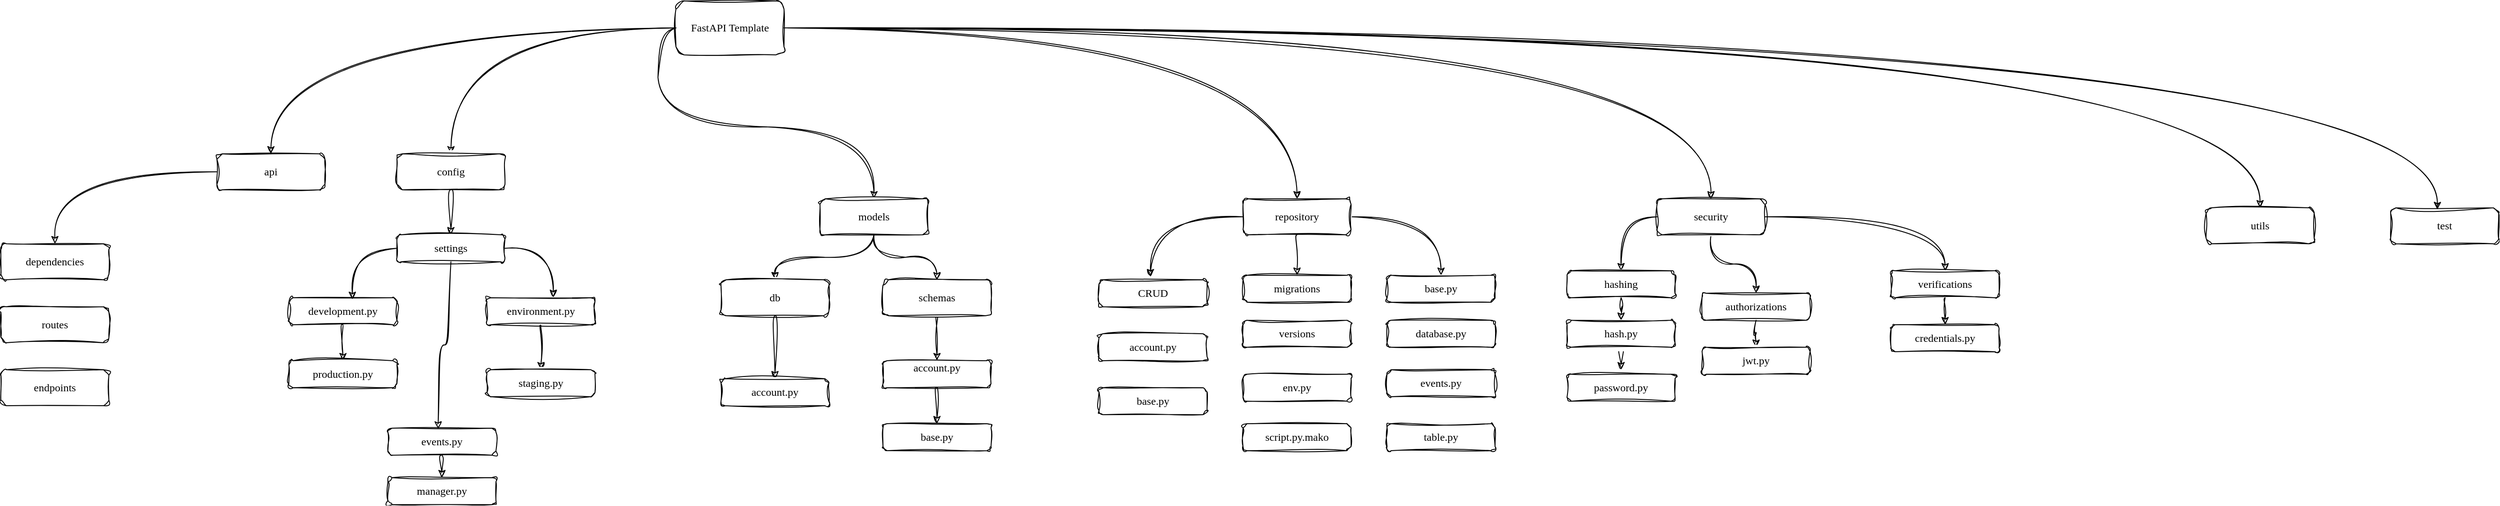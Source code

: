<mxfile version="24.8.6">
  <diagram name="Page-1" id="f9aT3NRPQyL79z5HSfeh">
    <mxGraphModel dx="1669" dy="467" grid="1" gridSize="10" guides="1" tooltips="1" connect="1" arrows="1" fold="1" page="1" pageScale="1" pageWidth="850" pageHeight="1100" math="0" shadow="0">
      <root>
        <mxCell id="0" />
        <mxCell id="1" parent="0" />
        <mxCell id="ZL18Etq0wwvmyiZqrOJ--9" style="edgeStyle=orthogonalEdgeStyle;rounded=0;orthogonalLoop=1;jettySize=auto;html=1;exitX=0;exitY=0.5;exitDx=0;exitDy=0;entryX=0.5;entryY=0;entryDx=0;entryDy=0;fontFamily=Comic Sans MS;fontSize=12;fontColor=default;curved=1;sketch=1;curveFitting=1;jiggle=2;flowAnimation=1;" edge="1" parent="1" source="ZL18Etq0wwvmyiZqrOJ--1" target="ZL18Etq0wwvmyiZqrOJ--2">
          <mxGeometry relative="1" as="geometry" />
        </mxCell>
        <mxCell id="ZL18Etq0wwvmyiZqrOJ--11" style="edgeStyle=orthogonalEdgeStyle;shape=connector;curved=1;rounded=0;sketch=1;jiggle=2;curveFitting=1;orthogonalLoop=1;jettySize=auto;html=1;exitX=0;exitY=0.5;exitDx=0;exitDy=0;entryX=0.5;entryY=0;entryDx=0;entryDy=0;strokeColor=default;align=center;verticalAlign=middle;fontFamily=Comic Sans MS;fontSize=12;fontColor=default;labelBackgroundColor=default;endArrow=classic;flowAnimation=1;" edge="1" parent="1" source="ZL18Etq0wwvmyiZqrOJ--1" target="ZL18Etq0wwvmyiZqrOJ--3">
          <mxGeometry relative="1" as="geometry" />
        </mxCell>
        <mxCell id="ZL18Etq0wwvmyiZqrOJ--12" style="edgeStyle=orthogonalEdgeStyle;shape=connector;curved=1;rounded=0;sketch=1;jiggle=2;curveFitting=1;orthogonalLoop=1;jettySize=auto;html=1;exitX=1;exitY=0.5;exitDx=0;exitDy=0;strokeColor=default;align=center;verticalAlign=middle;fontFamily=Comic Sans MS;fontSize=12;fontColor=default;labelBackgroundColor=default;endArrow=classic;flowAnimation=1;" edge="1" parent="1" source="ZL18Etq0wwvmyiZqrOJ--1" target="ZL18Etq0wwvmyiZqrOJ--6">
          <mxGeometry relative="1" as="geometry" />
        </mxCell>
        <mxCell id="ZL18Etq0wwvmyiZqrOJ--13" style="edgeStyle=orthogonalEdgeStyle;shape=connector;curved=1;rounded=0;sketch=1;jiggle=2;curveFitting=1;orthogonalLoop=1;jettySize=auto;html=1;exitX=1;exitY=0.5;exitDx=0;exitDy=0;entryX=0.5;entryY=0;entryDx=0;entryDy=0;strokeColor=default;align=center;verticalAlign=middle;fontFamily=Comic Sans MS;fontSize=12;fontColor=default;labelBackgroundColor=default;endArrow=classic;flowAnimation=1;" edge="1" parent="1" source="ZL18Etq0wwvmyiZqrOJ--1" target="ZL18Etq0wwvmyiZqrOJ--5">
          <mxGeometry relative="1" as="geometry" />
        </mxCell>
        <mxCell id="ZL18Etq0wwvmyiZqrOJ--14" style="edgeStyle=orthogonalEdgeStyle;shape=connector;curved=1;rounded=0;sketch=1;jiggle=2;curveFitting=1;orthogonalLoop=1;jettySize=auto;html=1;exitX=0;exitY=0.5;exitDx=0;exitDy=0;entryX=0.5;entryY=0;entryDx=0;entryDy=0;strokeColor=default;align=center;verticalAlign=middle;fontFamily=Comic Sans MS;fontSize=12;fontColor=default;labelBackgroundColor=default;endArrow=classic;flowAnimation=1;" edge="1" parent="1" source="ZL18Etq0wwvmyiZqrOJ--1" target="ZL18Etq0wwvmyiZqrOJ--4">
          <mxGeometry relative="1" as="geometry" />
        </mxCell>
        <mxCell id="ZL18Etq0wwvmyiZqrOJ--15" style="edgeStyle=orthogonalEdgeStyle;shape=connector;curved=1;rounded=0;sketch=1;jiggle=2;curveFitting=1;orthogonalLoop=1;jettySize=auto;html=1;exitX=1;exitY=0.5;exitDx=0;exitDy=0;entryX=0.5;entryY=0;entryDx=0;entryDy=0;strokeColor=default;align=center;verticalAlign=middle;fontFamily=Comic Sans MS;fontSize=12;fontColor=default;labelBackgroundColor=default;endArrow=classic;flowAnimation=1;" edge="1" parent="1" source="ZL18Etq0wwvmyiZqrOJ--1" target="ZL18Etq0wwvmyiZqrOJ--7">
          <mxGeometry relative="1" as="geometry" />
        </mxCell>
        <mxCell id="ZL18Etq0wwvmyiZqrOJ--1" value="FastAPI Template" style="rounded=1;whiteSpace=wrap;html=1;sketch=1;curveFitting=1;jiggle=2;fontFamily=Comic Sans MS;" vertex="1" parent="1">
          <mxGeometry x="530" y="60" width="120" height="60" as="geometry" />
        </mxCell>
        <mxCell id="ZL18Etq0wwvmyiZqrOJ--18" value="" style="edgeStyle=orthogonalEdgeStyle;shape=connector;curved=1;rounded=0;sketch=1;jiggle=2;curveFitting=1;orthogonalLoop=1;jettySize=auto;html=1;strokeColor=default;align=center;verticalAlign=middle;fontFamily=Comic Sans MS;fontSize=12;fontColor=default;labelBackgroundColor=default;endArrow=classic;flowAnimation=1;" edge="1" parent="1" source="ZL18Etq0wwvmyiZqrOJ--2" target="ZL18Etq0wwvmyiZqrOJ--17">
          <mxGeometry relative="1" as="geometry" />
        </mxCell>
        <mxCell id="ZL18Etq0wwvmyiZqrOJ--2" value="api" style="rounded=1;whiteSpace=wrap;html=1;sketch=1;jiggle=2;curveFitting=1;strokeColor=default;align=center;verticalAlign=middle;fontFamily=Comic Sans MS;fontSize=12;fontColor=default;fillColor=default;" vertex="1" parent="1">
          <mxGeometry x="20" y="230" width="120" height="40" as="geometry" />
        </mxCell>
        <mxCell id="ZL18Etq0wwvmyiZqrOJ--22" value="" style="edgeStyle=orthogonalEdgeStyle;shape=connector;curved=1;rounded=0;sketch=1;jiggle=2;curveFitting=1;orthogonalLoop=1;jettySize=auto;html=1;strokeColor=default;align=center;verticalAlign=middle;fontFamily=Comic Sans MS;fontSize=12;fontColor=default;labelBackgroundColor=default;endArrow=classic;flowAnimation=1;" edge="1" parent="1" source="ZL18Etq0wwvmyiZqrOJ--3" target="ZL18Etq0wwvmyiZqrOJ--21">
          <mxGeometry relative="1" as="geometry" />
        </mxCell>
        <mxCell id="ZL18Etq0wwvmyiZqrOJ--3" value="config" style="rounded=1;whiteSpace=wrap;html=1;sketch=1;jiggle=2;curveFitting=1;strokeColor=default;align=center;verticalAlign=middle;fontFamily=Comic Sans MS;fontSize=12;fontColor=default;fillColor=default;" vertex="1" parent="1">
          <mxGeometry x="220" y="230" width="120" height="40" as="geometry" />
        </mxCell>
        <mxCell id="ZL18Etq0wwvmyiZqrOJ--38" value="" style="edgeStyle=orthogonalEdgeStyle;shape=connector;curved=1;rounded=0;sketch=1;jiggle=2;curveFitting=1;orthogonalLoop=1;jettySize=auto;html=1;strokeColor=default;align=center;verticalAlign=middle;fontFamily=Comic Sans MS;fontSize=12;fontColor=default;labelBackgroundColor=default;endArrow=classic;flowAnimation=1;" edge="1" parent="1" source="ZL18Etq0wwvmyiZqrOJ--4" target="ZL18Etq0wwvmyiZqrOJ--37">
          <mxGeometry relative="1" as="geometry" />
        </mxCell>
        <mxCell id="ZL18Etq0wwvmyiZqrOJ--40" style="edgeStyle=orthogonalEdgeStyle;shape=connector;curved=1;rounded=0;sketch=1;jiggle=2;curveFitting=1;orthogonalLoop=1;jettySize=auto;html=1;exitX=0.5;exitY=1;exitDx=0;exitDy=0;strokeColor=default;align=center;verticalAlign=middle;fontFamily=Comic Sans MS;fontSize=12;fontColor=default;labelBackgroundColor=default;endArrow=classic;flowAnimation=1;" edge="1" parent="1" source="ZL18Etq0wwvmyiZqrOJ--4" target="ZL18Etq0wwvmyiZqrOJ--39">
          <mxGeometry relative="1" as="geometry" />
        </mxCell>
        <mxCell id="ZL18Etq0wwvmyiZqrOJ--4" value="models" style="rounded=1;whiteSpace=wrap;html=1;sketch=1;jiggle=2;curveFitting=1;strokeColor=default;align=center;verticalAlign=middle;fontFamily=Comic Sans MS;fontSize=12;fontColor=default;fillColor=default;" vertex="1" parent="1">
          <mxGeometry x="690" y="280" width="120" height="40" as="geometry" />
        </mxCell>
        <mxCell id="ZL18Etq0wwvmyiZqrOJ--55" style="edgeStyle=orthogonalEdgeStyle;shape=connector;curved=1;rounded=0;sketch=1;jiggle=2;curveFitting=1;orthogonalLoop=1;jettySize=auto;html=1;exitX=0.5;exitY=1;exitDx=0;exitDy=0;entryX=0.5;entryY=0;entryDx=0;entryDy=0;strokeColor=default;align=center;verticalAlign=middle;fontFamily=Comic Sans MS;fontSize=12;fontColor=default;labelBackgroundColor=default;endArrow=classic;flowAnimation=1;" edge="1" parent="1" source="ZL18Etq0wwvmyiZqrOJ--5" target="ZL18Etq0wwvmyiZqrOJ--48">
          <mxGeometry relative="1" as="geometry" />
        </mxCell>
        <mxCell id="ZL18Etq0wwvmyiZqrOJ--60" style="edgeStyle=orthogonalEdgeStyle;shape=connector;curved=1;rounded=0;sketch=1;jiggle=2;curveFitting=1;orthogonalLoop=1;jettySize=auto;html=1;exitX=1;exitY=0.5;exitDx=0;exitDy=0;entryX=0.5;entryY=0;entryDx=0;entryDy=0;strokeColor=default;align=center;verticalAlign=middle;fontFamily=Comic Sans MS;fontSize=12;fontColor=default;labelBackgroundColor=default;endArrow=classic;flowAnimation=1;" edge="1" parent="1" source="ZL18Etq0wwvmyiZqrOJ--5" target="ZL18Etq0wwvmyiZqrOJ--56">
          <mxGeometry relative="1" as="geometry" />
        </mxCell>
        <mxCell id="ZL18Etq0wwvmyiZqrOJ--5" value="repository" style="rounded=1;whiteSpace=wrap;html=1;sketch=1;jiggle=2;curveFitting=1;strokeColor=default;align=center;verticalAlign=middle;fontFamily=Comic Sans MS;fontSize=12;fontColor=default;fillColor=default;" vertex="1" parent="1">
          <mxGeometry x="1160" y="280" width="120" height="40" as="geometry" />
        </mxCell>
        <mxCell id="ZL18Etq0wwvmyiZqrOJ--68" style="edgeStyle=orthogonalEdgeStyle;shape=connector;curved=1;rounded=0;sketch=1;jiggle=2;curveFitting=1;orthogonalLoop=1;jettySize=auto;html=1;exitX=0;exitY=0.5;exitDx=0;exitDy=0;entryX=0.5;entryY=0;entryDx=0;entryDy=0;strokeColor=default;align=center;verticalAlign=middle;fontFamily=Comic Sans MS;fontSize=12;fontColor=default;labelBackgroundColor=default;endArrow=classic;flowAnimation=1;" edge="1" parent="1" source="ZL18Etq0wwvmyiZqrOJ--6" target="ZL18Etq0wwvmyiZqrOJ--61">
          <mxGeometry relative="1" as="geometry" />
        </mxCell>
        <mxCell id="ZL18Etq0wwvmyiZqrOJ--71" style="edgeStyle=orthogonalEdgeStyle;shape=connector;curved=1;rounded=0;sketch=1;jiggle=2;curveFitting=1;orthogonalLoop=1;jettySize=auto;html=1;entryX=0.5;entryY=0;entryDx=0;entryDy=0;strokeColor=default;align=center;verticalAlign=middle;fontFamily=Comic Sans MS;fontSize=12;fontColor=default;labelBackgroundColor=default;endArrow=classic;flowAnimation=1;" edge="1" parent="1" source="ZL18Etq0wwvmyiZqrOJ--6" target="ZL18Etq0wwvmyiZqrOJ--63">
          <mxGeometry relative="1" as="geometry" />
        </mxCell>
        <mxCell id="ZL18Etq0wwvmyiZqrOJ--72" style="edgeStyle=orthogonalEdgeStyle;shape=connector;curved=1;rounded=0;sketch=1;jiggle=2;curveFitting=1;orthogonalLoop=1;jettySize=auto;html=1;exitX=1;exitY=0.5;exitDx=0;exitDy=0;strokeColor=default;align=center;verticalAlign=middle;fontFamily=Comic Sans MS;fontSize=12;fontColor=default;labelBackgroundColor=default;endArrow=classic;flowAnimation=1;" edge="1" parent="1" source="ZL18Etq0wwvmyiZqrOJ--6" target="ZL18Etq0wwvmyiZqrOJ--64">
          <mxGeometry relative="1" as="geometry" />
        </mxCell>
        <mxCell id="ZL18Etq0wwvmyiZqrOJ--6" value="security" style="rounded=1;whiteSpace=wrap;html=1;sketch=1;jiggle=2;curveFitting=1;strokeColor=default;align=center;verticalAlign=middle;fontFamily=Comic Sans MS;fontSize=12;fontColor=default;fillColor=default;" vertex="1" parent="1">
          <mxGeometry x="1620" y="280" width="120" height="40" as="geometry" />
        </mxCell>
        <mxCell id="ZL18Etq0wwvmyiZqrOJ--7" value="utils" style="rounded=1;whiteSpace=wrap;html=1;sketch=1;jiggle=2;curveFitting=1;strokeColor=default;align=center;verticalAlign=middle;fontFamily=Comic Sans MS;fontSize=12;fontColor=default;fillColor=default;" vertex="1" parent="1">
          <mxGeometry x="2230" y="290" width="120" height="40" as="geometry" />
        </mxCell>
        <mxCell id="ZL18Etq0wwvmyiZqrOJ--8" value="test" style="rounded=1;whiteSpace=wrap;html=1;sketch=1;jiggle=2;curveFitting=1;strokeColor=default;align=center;verticalAlign=middle;fontFamily=Comic Sans MS;fontSize=12;fontColor=default;fillColor=default;" vertex="1" parent="1">
          <mxGeometry x="2435" y="290" width="120" height="40" as="geometry" />
        </mxCell>
        <mxCell id="ZL18Etq0wwvmyiZqrOJ--16" style="edgeStyle=orthogonalEdgeStyle;shape=connector;curved=1;rounded=0;sketch=1;jiggle=2;curveFitting=1;orthogonalLoop=1;jettySize=auto;html=1;exitX=1;exitY=0.5;exitDx=0;exitDy=0;entryX=0.433;entryY=0.05;entryDx=0;entryDy=0;entryPerimeter=0;strokeColor=default;align=center;verticalAlign=middle;fontFamily=Comic Sans MS;fontSize=12;fontColor=default;labelBackgroundColor=default;endArrow=classic;flowAnimation=1;" edge="1" parent="1" source="ZL18Etq0wwvmyiZqrOJ--1" target="ZL18Etq0wwvmyiZqrOJ--8">
          <mxGeometry relative="1" as="geometry" />
        </mxCell>
        <mxCell id="ZL18Etq0wwvmyiZqrOJ--17" value="dependencies" style="whiteSpace=wrap;html=1;fontFamily=Comic Sans MS;rounded=1;sketch=1;jiggle=2;curveFitting=1;" vertex="1" parent="1">
          <mxGeometry x="-220" y="330" width="120" height="40" as="geometry" />
        </mxCell>
        <mxCell id="ZL18Etq0wwvmyiZqrOJ--19" value="routes" style="whiteSpace=wrap;html=1;fontFamily=Comic Sans MS;rounded=1;sketch=1;jiggle=2;curveFitting=1;" vertex="1" parent="1">
          <mxGeometry x="-220" y="400" width="120" height="40" as="geometry" />
        </mxCell>
        <mxCell id="ZL18Etq0wwvmyiZqrOJ--20" value="endpoints" style="whiteSpace=wrap;html=1;fontFamily=Comic Sans MS;rounded=1;sketch=1;jiggle=2;curveFitting=1;" vertex="1" parent="1">
          <mxGeometry x="-220" y="470" width="120" height="40" as="geometry" />
        </mxCell>
        <mxCell id="ZL18Etq0wwvmyiZqrOJ--21" value="settings" style="whiteSpace=wrap;html=1;fontFamily=Comic Sans MS;rounded=1;sketch=1;jiggle=2;curveFitting=1;" vertex="1" parent="1">
          <mxGeometry x="220" y="320" width="120" height="30" as="geometry" />
        </mxCell>
        <mxCell id="ZL18Etq0wwvmyiZqrOJ--34" style="edgeStyle=orthogonalEdgeStyle;shape=connector;curved=1;rounded=0;sketch=1;jiggle=2;curveFitting=1;orthogonalLoop=1;jettySize=auto;html=1;exitX=0.5;exitY=1;exitDx=0;exitDy=0;entryX=0.5;entryY=0;entryDx=0;entryDy=0;strokeColor=default;align=center;verticalAlign=middle;fontFamily=Comic Sans MS;fontSize=12;fontColor=default;labelBackgroundColor=default;endArrow=classic;flowAnimation=1;" edge="1" parent="1" source="ZL18Etq0wwvmyiZqrOJ--23" target="ZL18Etq0wwvmyiZqrOJ--28">
          <mxGeometry relative="1" as="geometry" />
        </mxCell>
        <mxCell id="ZL18Etq0wwvmyiZqrOJ--23" value="environment.py" style="whiteSpace=wrap;html=1;fontFamily=Comic Sans MS;rounded=1;sketch=1;jiggle=2;curveFitting=1;" vertex="1" parent="1">
          <mxGeometry x="320" y="390" width="120" height="30" as="geometry" />
        </mxCell>
        <mxCell id="ZL18Etq0wwvmyiZqrOJ--33" style="edgeStyle=orthogonalEdgeStyle;shape=connector;curved=1;rounded=0;sketch=1;jiggle=2;curveFitting=1;orthogonalLoop=1;jettySize=auto;html=1;exitX=0.5;exitY=1;exitDx=0;exitDy=0;strokeColor=default;align=center;verticalAlign=middle;fontFamily=Comic Sans MS;fontSize=12;fontColor=default;labelBackgroundColor=default;endArrow=classic;flowAnimation=1;" edge="1" parent="1" source="ZL18Etq0wwvmyiZqrOJ--24" target="ZL18Etq0wwvmyiZqrOJ--25">
          <mxGeometry relative="1" as="geometry" />
        </mxCell>
        <mxCell id="ZL18Etq0wwvmyiZqrOJ--24" value="development.py" style="whiteSpace=wrap;html=1;fontFamily=Comic Sans MS;rounded=1;sketch=1;jiggle=2;curveFitting=1;" vertex="1" parent="1">
          <mxGeometry x="100" y="390" width="120" height="30" as="geometry" />
        </mxCell>
        <mxCell id="ZL18Etq0wwvmyiZqrOJ--25" value="production.py" style="whiteSpace=wrap;html=1;fontFamily=Comic Sans MS;rounded=1;sketch=1;jiggle=2;curveFitting=1;" vertex="1" parent="1">
          <mxGeometry x="100" y="460" width="120" height="30" as="geometry" />
        </mxCell>
        <mxCell id="ZL18Etq0wwvmyiZqrOJ--28" value="staging.py" style="whiteSpace=wrap;html=1;fontFamily=Comic Sans MS;rounded=1;sketch=1;jiggle=2;curveFitting=1;" vertex="1" parent="1">
          <mxGeometry x="320" y="470" width="120" height="30" as="geometry" />
        </mxCell>
        <mxCell id="ZL18Etq0wwvmyiZqrOJ--29" value="manager.py" style="whiteSpace=wrap;html=1;fontFamily=Comic Sans MS;rounded=1;sketch=1;jiggle=2;curveFitting=1;" vertex="1" parent="1">
          <mxGeometry x="210" y="590" width="120" height="30" as="geometry" />
        </mxCell>
        <mxCell id="ZL18Etq0wwvmyiZqrOJ--36" style="edgeStyle=orthogonalEdgeStyle;shape=connector;curved=1;rounded=0;sketch=1;jiggle=2;curveFitting=1;orthogonalLoop=1;jettySize=auto;html=1;exitX=0.5;exitY=1;exitDx=0;exitDy=0;entryX=0.5;entryY=0;entryDx=0;entryDy=0;strokeColor=default;align=center;verticalAlign=middle;fontFamily=Comic Sans MS;fontSize=12;fontColor=default;labelBackgroundColor=default;endArrow=classic;flowAnimation=1;" edge="1" parent="1" source="ZL18Etq0wwvmyiZqrOJ--30" target="ZL18Etq0wwvmyiZqrOJ--29">
          <mxGeometry relative="1" as="geometry" />
        </mxCell>
        <mxCell id="ZL18Etq0wwvmyiZqrOJ--30" value="events.py" style="whiteSpace=wrap;html=1;fontFamily=Comic Sans MS;rounded=1;sketch=1;jiggle=2;curveFitting=1;" vertex="1" parent="1">
          <mxGeometry x="210" y="535" width="120" height="30" as="geometry" />
        </mxCell>
        <mxCell id="ZL18Etq0wwvmyiZqrOJ--31" style="edgeStyle=orthogonalEdgeStyle;shape=connector;curved=1;rounded=0;sketch=1;jiggle=2;curveFitting=1;orthogonalLoop=1;jettySize=auto;html=1;exitX=0;exitY=0.5;exitDx=0;exitDy=0;entryX=0.587;entryY=0.062;entryDx=0;entryDy=0;entryPerimeter=0;strokeColor=default;align=center;verticalAlign=middle;fontFamily=Comic Sans MS;fontSize=12;fontColor=default;labelBackgroundColor=default;endArrow=classic;flowAnimation=1;" edge="1" parent="1" source="ZL18Etq0wwvmyiZqrOJ--21" target="ZL18Etq0wwvmyiZqrOJ--24">
          <mxGeometry relative="1" as="geometry" />
        </mxCell>
        <mxCell id="ZL18Etq0wwvmyiZqrOJ--32" style="edgeStyle=orthogonalEdgeStyle;shape=connector;curved=1;rounded=0;sketch=1;jiggle=2;curveFitting=1;orthogonalLoop=1;jettySize=auto;html=1;exitX=1;exitY=0.5;exitDx=0;exitDy=0;strokeColor=default;align=center;verticalAlign=middle;fontFamily=Comic Sans MS;fontSize=12;fontColor=default;labelBackgroundColor=default;endArrow=classic;flowAnimation=1;entryX=0.615;entryY=-0.014;entryDx=0;entryDy=0;entryPerimeter=0;" edge="1" parent="1" source="ZL18Etq0wwvmyiZqrOJ--21" target="ZL18Etq0wwvmyiZqrOJ--23">
          <mxGeometry relative="1" as="geometry">
            <mxPoint x="390" y="390" as="targetPoint" />
          </mxGeometry>
        </mxCell>
        <mxCell id="ZL18Etq0wwvmyiZqrOJ--35" style="edgeStyle=orthogonalEdgeStyle;shape=connector;curved=1;rounded=0;sketch=1;jiggle=2;curveFitting=1;orthogonalLoop=1;jettySize=auto;html=1;entryX=0.465;entryY=0.029;entryDx=0;entryDy=0;entryPerimeter=0;strokeColor=default;align=center;verticalAlign=middle;fontFamily=Comic Sans MS;fontSize=12;fontColor=default;labelBackgroundColor=default;endArrow=classic;flowAnimation=1;" edge="1" parent="1" source="ZL18Etq0wwvmyiZqrOJ--21" target="ZL18Etq0wwvmyiZqrOJ--30">
          <mxGeometry relative="1" as="geometry" />
        </mxCell>
        <mxCell id="ZL18Etq0wwvmyiZqrOJ--42" value="" style="edgeStyle=orthogonalEdgeStyle;shape=connector;curved=1;rounded=0;sketch=1;jiggle=2;curveFitting=1;orthogonalLoop=1;jettySize=auto;html=1;strokeColor=default;align=center;verticalAlign=middle;fontFamily=Comic Sans MS;fontSize=12;fontColor=default;labelBackgroundColor=default;endArrow=classic;flowAnimation=1;" edge="1" parent="1" source="ZL18Etq0wwvmyiZqrOJ--37" target="ZL18Etq0wwvmyiZqrOJ--41">
          <mxGeometry relative="1" as="geometry" />
        </mxCell>
        <mxCell id="ZL18Etq0wwvmyiZqrOJ--37" value="db" style="whiteSpace=wrap;html=1;fontFamily=Comic Sans MS;rounded=1;sketch=1;jiggle=2;curveFitting=1;" vertex="1" parent="1">
          <mxGeometry x="580" y="370" width="120" height="40" as="geometry" />
        </mxCell>
        <mxCell id="ZL18Etq0wwvmyiZqrOJ--46" style="edgeStyle=orthogonalEdgeStyle;shape=connector;curved=1;rounded=0;sketch=1;jiggle=2;curveFitting=1;orthogonalLoop=1;jettySize=auto;html=1;entryX=0.5;entryY=0;entryDx=0;entryDy=0;strokeColor=default;align=center;verticalAlign=middle;fontFamily=Comic Sans MS;fontSize=12;fontColor=default;labelBackgroundColor=default;endArrow=classic;flowAnimation=1;" edge="1" parent="1" source="ZL18Etq0wwvmyiZqrOJ--39" target="ZL18Etq0wwvmyiZqrOJ--45">
          <mxGeometry relative="1" as="geometry" />
        </mxCell>
        <mxCell id="ZL18Etq0wwvmyiZqrOJ--39" value="schemas" style="whiteSpace=wrap;html=1;fontFamily=Comic Sans MS;rounded=1;sketch=1;jiggle=2;curveFitting=1;" vertex="1" parent="1">
          <mxGeometry x="760" y="370" width="120" height="40" as="geometry" />
        </mxCell>
        <mxCell id="ZL18Etq0wwvmyiZqrOJ--41" value="account.py" style="whiteSpace=wrap;html=1;fontFamily=Comic Sans MS;rounded=1;sketch=1;jiggle=2;curveFitting=1;" vertex="1" parent="1">
          <mxGeometry x="580" y="480" width="120" height="30" as="geometry" />
        </mxCell>
        <mxCell id="ZL18Etq0wwvmyiZqrOJ--43" value="CRUD" style="whiteSpace=wrap;html=1;fontFamily=Comic Sans MS;rounded=1;sketch=1;jiggle=2;curveFitting=1;" vertex="1" parent="1">
          <mxGeometry x="1000" y="370" width="120" height="30" as="geometry" />
        </mxCell>
        <mxCell id="ZL18Etq0wwvmyiZqrOJ--44" value="base.py" style="whiteSpace=wrap;html=1;fontFamily=Comic Sans MS;rounded=1;sketch=1;jiggle=2;curveFitting=1;" vertex="1" parent="1">
          <mxGeometry x="760" y="530" width="120" height="30" as="geometry" />
        </mxCell>
        <mxCell id="ZL18Etq0wwvmyiZqrOJ--47" style="edgeStyle=orthogonalEdgeStyle;shape=connector;curved=1;rounded=0;sketch=1;jiggle=2;curveFitting=1;orthogonalLoop=1;jettySize=auto;html=1;exitX=0.5;exitY=1;exitDx=0;exitDy=0;entryX=0.5;entryY=0;entryDx=0;entryDy=0;strokeColor=default;align=center;verticalAlign=middle;fontFamily=Comic Sans MS;fontSize=12;fontColor=default;labelBackgroundColor=default;endArrow=classic;flowAnimation=1;" edge="1" parent="1" source="ZL18Etq0wwvmyiZqrOJ--45" target="ZL18Etq0wwvmyiZqrOJ--44">
          <mxGeometry relative="1" as="geometry" />
        </mxCell>
        <mxCell id="ZL18Etq0wwvmyiZqrOJ--45" value="account.py&lt;div&gt;&lt;br&gt;&lt;/div&gt;" style="whiteSpace=wrap;html=1;fontFamily=Comic Sans MS;rounded=1;sketch=1;jiggle=2;curveFitting=1;" vertex="1" parent="1">
          <mxGeometry x="760" y="460" width="120" height="30" as="geometry" />
        </mxCell>
        <mxCell id="ZL18Etq0wwvmyiZqrOJ--48" value="migrations" style="whiteSpace=wrap;html=1;fontFamily=Comic Sans MS;rounded=1;sketch=1;jiggle=2;curveFitting=1;" vertex="1" parent="1">
          <mxGeometry x="1160" y="365" width="120" height="30" as="geometry" />
        </mxCell>
        <mxCell id="ZL18Etq0wwvmyiZqrOJ--49" value="account.py" style="whiteSpace=wrap;html=1;fontFamily=Comic Sans MS;rounded=1;sketch=1;jiggle=2;curveFitting=1;" vertex="1" parent="1">
          <mxGeometry x="1000" y="430" width="120" height="30" as="geometry" />
        </mxCell>
        <mxCell id="ZL18Etq0wwvmyiZqrOJ--50" value="base.py" style="whiteSpace=wrap;html=1;fontFamily=Comic Sans MS;rounded=1;sketch=1;jiggle=2;curveFitting=1;" vertex="1" parent="1">
          <mxGeometry x="1000" y="490" width="120" height="30" as="geometry" />
        </mxCell>
        <mxCell id="ZL18Etq0wwvmyiZqrOJ--51" value="env.py" style="whiteSpace=wrap;html=1;fontFamily=Comic Sans MS;rounded=1;sketch=1;jiggle=2;curveFitting=1;" vertex="1" parent="1">
          <mxGeometry x="1160" y="475" width="120" height="30" as="geometry" />
        </mxCell>
        <mxCell id="ZL18Etq0wwvmyiZqrOJ--52" value="versions" style="whiteSpace=wrap;html=1;fontFamily=Comic Sans MS;rounded=1;sketch=1;jiggle=2;curveFitting=1;" vertex="1" parent="1">
          <mxGeometry x="1160" y="415" width="120" height="30" as="geometry" />
        </mxCell>
        <mxCell id="ZL18Etq0wwvmyiZqrOJ--53" value="script.py.mako" style="whiteSpace=wrap;html=1;fontFamily=Comic Sans MS;rounded=1;sketch=1;jiggle=2;curveFitting=1;" vertex="1" parent="1">
          <mxGeometry x="1160" y="530" width="120" height="30" as="geometry" />
        </mxCell>
        <mxCell id="ZL18Etq0wwvmyiZqrOJ--54" style="edgeStyle=orthogonalEdgeStyle;shape=connector;curved=1;rounded=0;sketch=1;jiggle=2;curveFitting=1;orthogonalLoop=1;jettySize=auto;html=1;exitX=0;exitY=0.5;exitDx=0;exitDy=0;entryX=0.477;entryY=-0.11;entryDx=0;entryDy=0;entryPerimeter=0;strokeColor=default;align=center;verticalAlign=middle;fontFamily=Comic Sans MS;fontSize=12;fontColor=default;labelBackgroundColor=default;endArrow=classic;flowAnimation=1;" edge="1" parent="1" source="ZL18Etq0wwvmyiZqrOJ--5" target="ZL18Etq0wwvmyiZqrOJ--43">
          <mxGeometry relative="1" as="geometry" />
        </mxCell>
        <mxCell id="ZL18Etq0wwvmyiZqrOJ--56" value="base.py" style="whiteSpace=wrap;html=1;fontFamily=Comic Sans MS;rounded=1;sketch=1;jiggle=2;curveFitting=1;" vertex="1" parent="1">
          <mxGeometry x="1320" y="365" width="120" height="30" as="geometry" />
        </mxCell>
        <mxCell id="ZL18Etq0wwvmyiZqrOJ--57" value="events.py" style="whiteSpace=wrap;html=1;fontFamily=Comic Sans MS;rounded=1;sketch=1;jiggle=2;curveFitting=1;" vertex="1" parent="1">
          <mxGeometry x="1320" y="470" width="120" height="30" as="geometry" />
        </mxCell>
        <mxCell id="ZL18Etq0wwvmyiZqrOJ--58" value="database.py" style="whiteSpace=wrap;html=1;fontFamily=Comic Sans MS;rounded=1;sketch=1;jiggle=2;curveFitting=1;" vertex="1" parent="1">
          <mxGeometry x="1320" y="415" width="120" height="30" as="geometry" />
        </mxCell>
        <mxCell id="ZL18Etq0wwvmyiZqrOJ--59" value="table.py" style="whiteSpace=wrap;html=1;fontFamily=Comic Sans MS;rounded=1;sketch=1;jiggle=2;curveFitting=1;" vertex="1" parent="1">
          <mxGeometry x="1320" y="530" width="120" height="30" as="geometry" />
        </mxCell>
        <mxCell id="ZL18Etq0wwvmyiZqrOJ--69" style="edgeStyle=orthogonalEdgeStyle;shape=connector;curved=1;rounded=0;sketch=1;jiggle=2;curveFitting=1;orthogonalLoop=1;jettySize=auto;html=1;exitX=0.5;exitY=1;exitDx=0;exitDy=0;strokeColor=default;align=center;verticalAlign=middle;fontFamily=Comic Sans MS;fontSize=12;fontColor=default;labelBackgroundColor=default;endArrow=classic;flowAnimation=1;" edge="1" parent="1" source="ZL18Etq0wwvmyiZqrOJ--61" target="ZL18Etq0wwvmyiZqrOJ--62">
          <mxGeometry relative="1" as="geometry" />
        </mxCell>
        <mxCell id="ZL18Etq0wwvmyiZqrOJ--61" value="hashing" style="whiteSpace=wrap;html=1;fontFamily=Comic Sans MS;rounded=1;sketch=1;jiggle=2;curveFitting=1;" vertex="1" parent="1">
          <mxGeometry x="1520" y="360" width="120" height="30" as="geometry" />
        </mxCell>
        <mxCell id="ZL18Etq0wwvmyiZqrOJ--75" style="edgeStyle=orthogonalEdgeStyle;shape=connector;curved=1;rounded=0;sketch=1;jiggle=2;curveFitting=1;orthogonalLoop=1;jettySize=auto;html=1;exitX=0.5;exitY=1;exitDx=0;exitDy=0;strokeColor=default;align=center;verticalAlign=middle;fontFamily=Comic Sans MS;fontSize=12;fontColor=default;labelBackgroundColor=default;endArrow=classic;flowAnimation=1;" edge="1" parent="1" source="ZL18Etq0wwvmyiZqrOJ--62">
          <mxGeometry relative="1" as="geometry">
            <mxPoint x="1580.143" y="470" as="targetPoint" />
          </mxGeometry>
        </mxCell>
        <mxCell id="ZL18Etq0wwvmyiZqrOJ--62" value="hash.py" style="whiteSpace=wrap;html=1;fontFamily=Comic Sans MS;rounded=1;sketch=1;jiggle=2;curveFitting=1;" vertex="1" parent="1">
          <mxGeometry x="1520" y="415" width="120" height="30" as="geometry" />
        </mxCell>
        <mxCell id="ZL18Etq0wwvmyiZqrOJ--74" style="edgeStyle=orthogonalEdgeStyle;shape=connector;curved=1;rounded=0;sketch=1;jiggle=2;curveFitting=1;orthogonalLoop=1;jettySize=auto;html=1;entryX=0.5;entryY=0;entryDx=0;entryDy=0;strokeColor=default;align=center;verticalAlign=middle;fontFamily=Comic Sans MS;fontSize=12;fontColor=default;labelBackgroundColor=default;endArrow=classic;flowAnimation=1;" edge="1" parent="1" source="ZL18Etq0wwvmyiZqrOJ--63" target="ZL18Etq0wwvmyiZqrOJ--66">
          <mxGeometry relative="1" as="geometry" />
        </mxCell>
        <mxCell id="ZL18Etq0wwvmyiZqrOJ--63" value="authorizations" style="whiteSpace=wrap;html=1;fontFamily=Comic Sans MS;rounded=1;sketch=1;jiggle=2;curveFitting=1;" vertex="1" parent="1">
          <mxGeometry x="1670" y="385" width="120" height="30" as="geometry" />
        </mxCell>
        <mxCell id="ZL18Etq0wwvmyiZqrOJ--73" style="edgeStyle=orthogonalEdgeStyle;shape=connector;curved=1;rounded=0;sketch=1;jiggle=2;curveFitting=1;orthogonalLoop=1;jettySize=auto;html=1;exitX=0.5;exitY=1;exitDx=0;exitDy=0;entryX=0.5;entryY=0;entryDx=0;entryDy=0;strokeColor=default;align=center;verticalAlign=middle;fontFamily=Comic Sans MS;fontSize=12;fontColor=default;labelBackgroundColor=default;endArrow=classic;flowAnimation=1;" edge="1" parent="1" source="ZL18Etq0wwvmyiZqrOJ--64" target="ZL18Etq0wwvmyiZqrOJ--67">
          <mxGeometry relative="1" as="geometry" />
        </mxCell>
        <mxCell id="ZL18Etq0wwvmyiZqrOJ--64" value="verifications" style="whiteSpace=wrap;html=1;fontFamily=Comic Sans MS;rounded=1;sketch=1;jiggle=2;curveFitting=1;" vertex="1" parent="1">
          <mxGeometry x="1880" y="360" width="120" height="30" as="geometry" />
        </mxCell>
        <mxCell id="ZL18Etq0wwvmyiZqrOJ--65" value="password.py" style="whiteSpace=wrap;html=1;fontFamily=Comic Sans MS;rounded=1;sketch=1;jiggle=2;curveFitting=1;" vertex="1" parent="1">
          <mxGeometry x="1520" y="475" width="120" height="30" as="geometry" />
        </mxCell>
        <mxCell id="ZL18Etq0wwvmyiZqrOJ--66" value="jwt.py" style="whiteSpace=wrap;html=1;fontFamily=Comic Sans MS;rounded=1;sketch=1;jiggle=2;curveFitting=1;" vertex="1" parent="1">
          <mxGeometry x="1670" y="445" width="120" height="30" as="geometry" />
        </mxCell>
        <mxCell id="ZL18Etq0wwvmyiZqrOJ--67" value="credentials.py" style="whiteSpace=wrap;html=1;fontFamily=Comic Sans MS;rounded=1;sketch=1;jiggle=2;curveFitting=1;" vertex="1" parent="1">
          <mxGeometry x="1880" y="420" width="120" height="30" as="geometry" />
        </mxCell>
      </root>
    </mxGraphModel>
  </diagram>
</mxfile>
